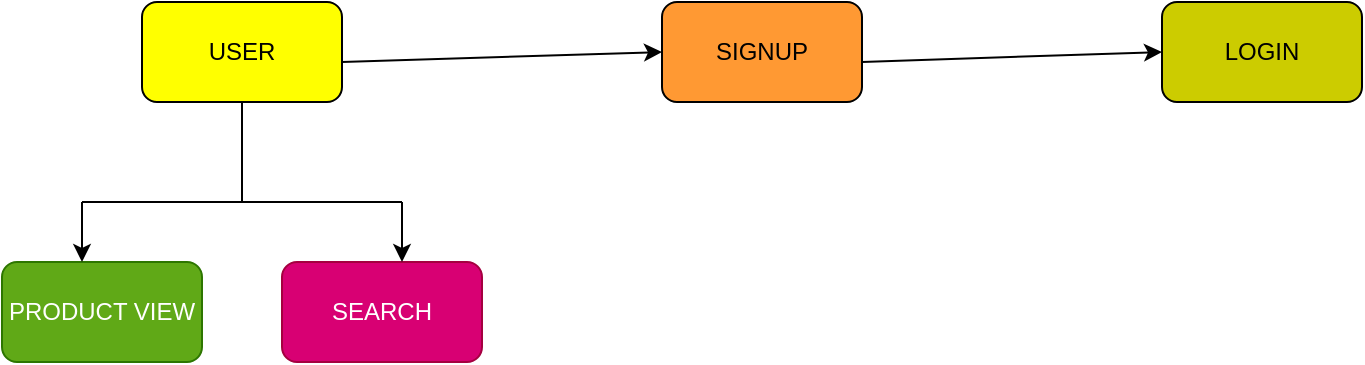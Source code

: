 <mxfile version="21.6.8" type="device">
  <diagram name="Pagina-1" id="gq_x-cLGkAuFygYm5lSM">
    <mxGraphModel dx="977" dy="606" grid="1" gridSize="10" guides="1" tooltips="1" connect="1" arrows="1" fold="1" page="1" pageScale="1" pageWidth="827" pageHeight="1169" math="0" shadow="0">
      <root>
        <mxCell id="0" />
        <mxCell id="1" parent="0" />
        <mxCell id="bugUC8IAKvwstOiXNRzl-1" value="USER" style="rounded=1;whiteSpace=wrap;html=1;fillColor=#FFFF00;" vertex="1" parent="1">
          <mxGeometry x="80" y="240" width="100" height="50" as="geometry" />
        </mxCell>
        <mxCell id="bugUC8IAKvwstOiXNRzl-2" value="SIGNUP" style="rounded=1;whiteSpace=wrap;html=1;fillColor=#FF9933;" vertex="1" parent="1">
          <mxGeometry x="340" y="240" width="100" height="50" as="geometry" />
        </mxCell>
        <mxCell id="bugUC8IAKvwstOiXNRzl-3" value="LOGIN" style="rounded=1;whiteSpace=wrap;html=1;fillColor=#CCCC00;" vertex="1" parent="1">
          <mxGeometry x="590" y="240" width="100" height="50" as="geometry" />
        </mxCell>
        <mxCell id="bugUC8IAKvwstOiXNRzl-4" value="PRODUCT VIEW" style="rounded=1;whiteSpace=wrap;html=1;fillColor=#60a917;fontColor=#ffffff;strokeColor=#2D7600;" vertex="1" parent="1">
          <mxGeometry x="10" y="370" width="100" height="50" as="geometry" />
        </mxCell>
        <mxCell id="bugUC8IAKvwstOiXNRzl-5" value="SEARCH" style="rounded=1;whiteSpace=wrap;html=1;fillColor=#d80073;fontColor=#ffffff;strokeColor=#A50040;" vertex="1" parent="1">
          <mxGeometry x="150" y="370" width="100" height="50" as="geometry" />
        </mxCell>
        <mxCell id="bugUC8IAKvwstOiXNRzl-6" value="" style="endArrow=none;html=1;rounded=0;" edge="1" parent="1">
          <mxGeometry width="50" height="50" relative="1" as="geometry">
            <mxPoint x="130" y="340" as="sourcePoint" />
            <mxPoint x="130" y="290" as="targetPoint" />
          </mxGeometry>
        </mxCell>
        <mxCell id="bugUC8IAKvwstOiXNRzl-7" value="" style="endArrow=none;html=1;rounded=0;" edge="1" parent="1">
          <mxGeometry width="50" height="50" relative="1" as="geometry">
            <mxPoint x="50" y="340" as="sourcePoint" />
            <mxPoint x="210" y="340" as="targetPoint" />
            <Array as="points">
              <mxPoint x="130" y="340" />
            </Array>
          </mxGeometry>
        </mxCell>
        <mxCell id="bugUC8IAKvwstOiXNRzl-8" value="" style="endArrow=classic;html=1;rounded=0;" edge="1" parent="1">
          <mxGeometry width="50" height="50" relative="1" as="geometry">
            <mxPoint x="50" y="340" as="sourcePoint" />
            <mxPoint x="50" y="370" as="targetPoint" />
            <Array as="points" />
          </mxGeometry>
        </mxCell>
        <mxCell id="bugUC8IAKvwstOiXNRzl-9" value="" style="endArrow=classic;html=1;rounded=0;" edge="1" parent="1">
          <mxGeometry width="50" height="50" relative="1" as="geometry">
            <mxPoint x="210" y="340" as="sourcePoint" />
            <mxPoint x="210" y="370" as="targetPoint" />
            <Array as="points" />
          </mxGeometry>
        </mxCell>
        <mxCell id="bugUC8IAKvwstOiXNRzl-10" value="" style="endArrow=classic;html=1;rounded=0;entryX=0;entryY=0.5;entryDx=0;entryDy=0;" edge="1" parent="1" target="bugUC8IAKvwstOiXNRzl-2">
          <mxGeometry width="50" height="50" relative="1" as="geometry">
            <mxPoint x="180" y="270" as="sourcePoint" />
            <mxPoint x="230" y="220" as="targetPoint" />
            <Array as="points" />
          </mxGeometry>
        </mxCell>
        <mxCell id="bugUC8IAKvwstOiXNRzl-11" value="" style="endArrow=classic;html=1;rounded=0;entryX=0;entryY=0.5;entryDx=0;entryDy=0;" edge="1" parent="1" target="bugUC8IAKvwstOiXNRzl-3">
          <mxGeometry width="50" height="50" relative="1" as="geometry">
            <mxPoint x="440" y="270" as="sourcePoint" />
            <mxPoint x="490" y="220" as="targetPoint" />
            <Array as="points" />
          </mxGeometry>
        </mxCell>
      </root>
    </mxGraphModel>
  </diagram>
</mxfile>
